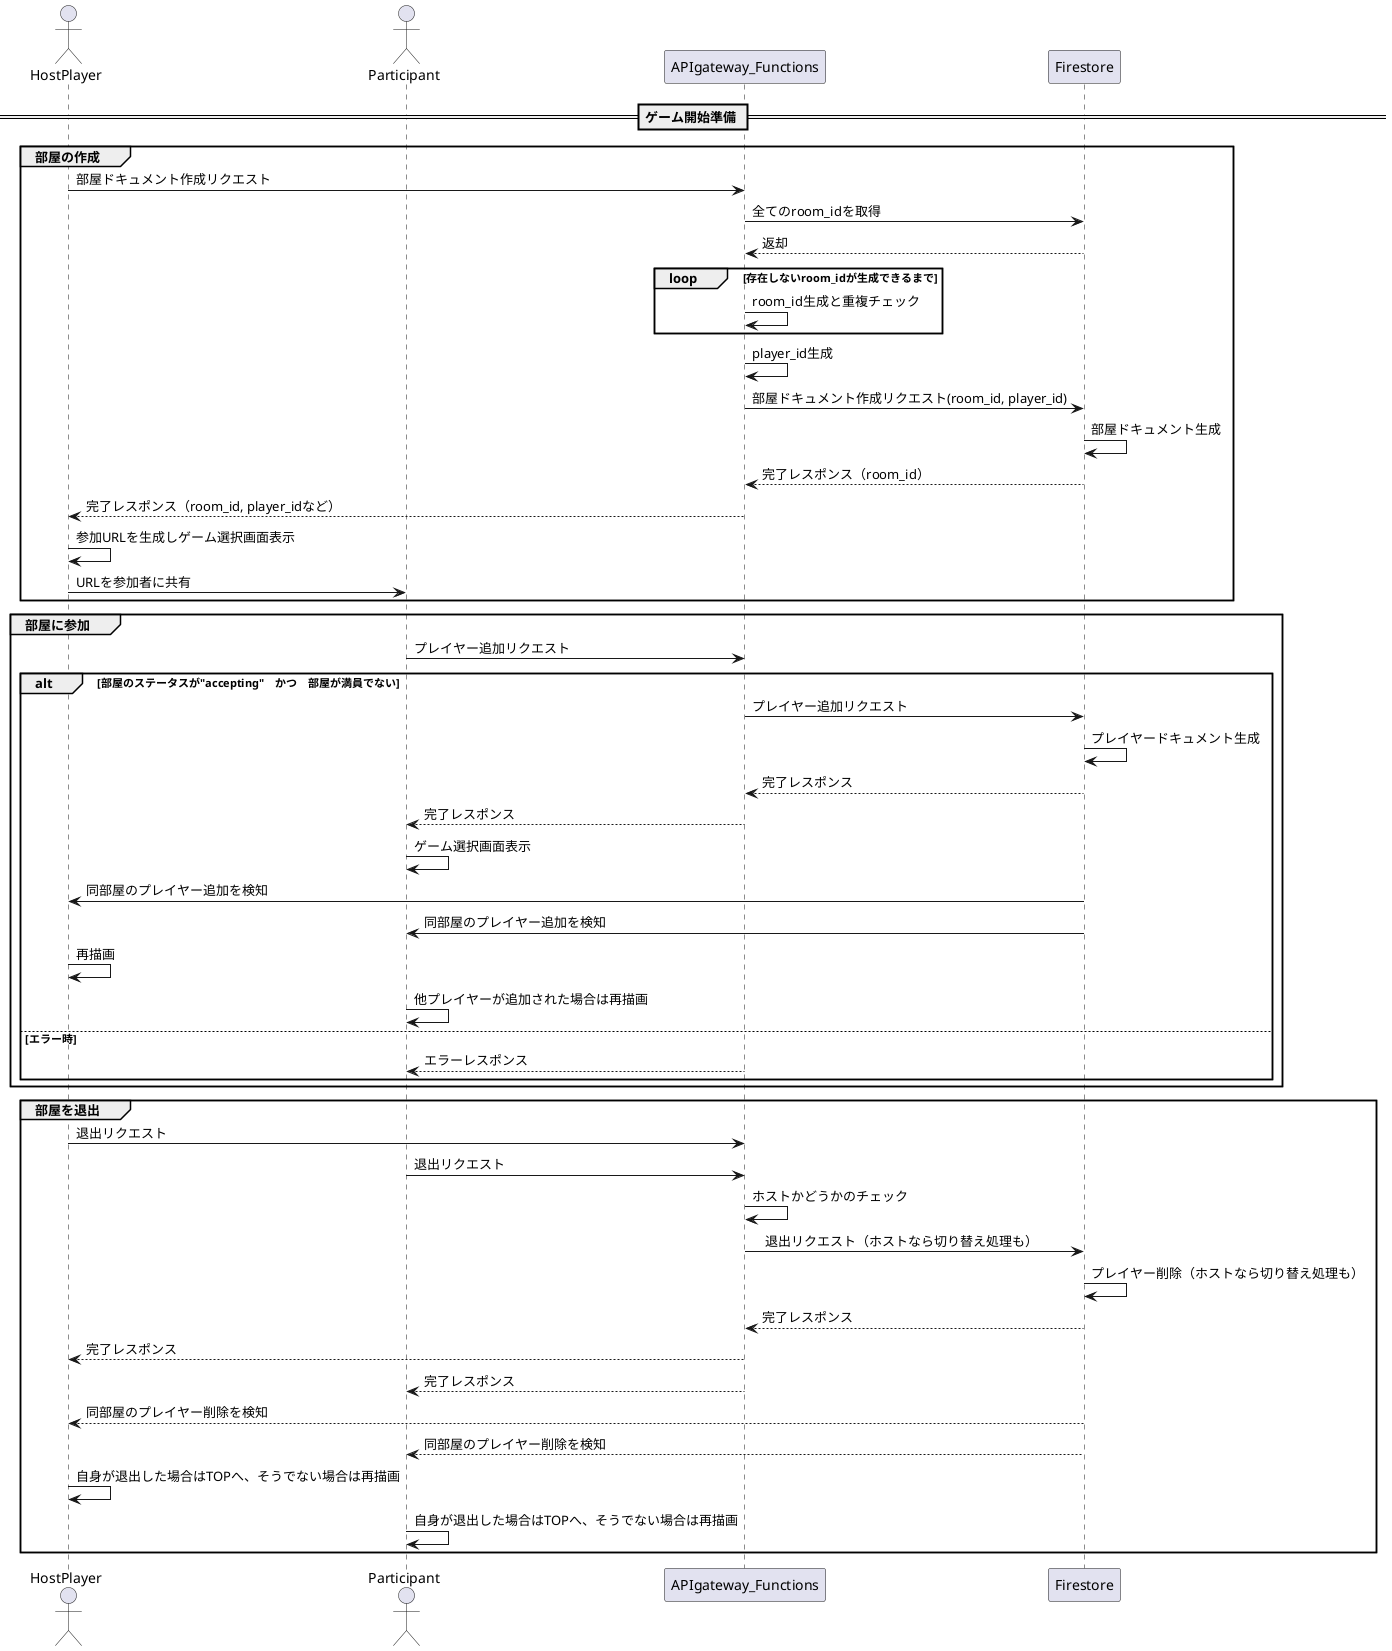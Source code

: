 @startuml

actor HostPlayer
actor Participant

participant APIgateway_Functions
participant Firestore

== ゲーム開始準備 ==

group 部屋の作成
HostPlayer -> APIgateway_Functions: 部屋ドキュメント作成リクエスト
APIgateway_Functions -> Firestore: 全てのroom_idを取得
APIgateway_Functions <-- Firestore: 返却
loop 存在しないroom_idが生成できるまで
APIgateway_Functions -> APIgateway_Functions: room_id生成と重複チェック
end
APIgateway_Functions -> APIgateway_Functions: player_id生成
APIgateway_Functions -> Firestore: 部屋ドキュメント作成リクエスト(room_id, player_id)
Firestore -> Firestore: 部屋ドキュメント生成
APIgateway_Functions <-- Firestore: 完了レスポンス（room_id）
HostPlayer <-- APIgateway_Functions: 完了レスポンス（room_id, player_idなど）
HostPlayer -> HostPlayer: 参加URLを生成しゲーム選択画面表示
HostPlayer -> Participant: URLを参加者に共有
end

group 部屋に参加
    Participant -> APIgateway_Functions: プレイヤー追加リクエスト
alt 部屋のステータスが"accepting"　かつ　部屋が満員でない
    APIgateway_Functions -> Firestore: プレイヤー追加リクエスト
    Firestore -> Firestore: プレイヤードキュメント生成
    APIgateway_Functions <-- Firestore: 完了レスポンス
    Participant <-- APIgateway_Functions: 完了レスポンス
    Participant -> Participant: ゲーム選択画面表示
    HostPlayer <- Firestore: 同部屋のプレイヤー追加を検知
    Participant <- Firestore: 同部屋のプレイヤー追加を検知
    HostPlayer -> HostPlayer: 再描画
    Participant -> Participant: 他プレイヤーが追加された場合は再描画
else エラー時
    Participant <-- APIgateway_Functions: エラーレスポンス
end
end

group 部屋を退出
    HostPlayer -> APIgateway_Functions: 退出リクエスト
    Participant -> APIgateway_Functions: 退出リクエスト
    APIgateway_Functions -> APIgateway_Functions: ホストかどうかのチェック
    APIgateway_Functions -> Firestore:　退出リクエスト（ホストなら切り替え処理も）
    Firestore -> Firestore: プレイヤー削除（ホストなら切り替え処理も）
    APIgateway_Functions <-- Firestore: 完了レスポンス
    HostPlayer <-- APIgateway_Functions: 完了レスポンス
    Participant <-- APIgateway_Functions: 完了レスポンス
    HostPlayer <-- Firestore: 同部屋のプレイヤー削除を検知
    Participant <-- Firestore: 同部屋のプレイヤー削除を検知
    HostPlayer -> HostPlayer: 自身が退出した場合はTOPへ、そうでない場合は再描画
    Participant -> Participant: 自身が退出した場合はTOPへ、そうでない場合は再描画
end

@enduml